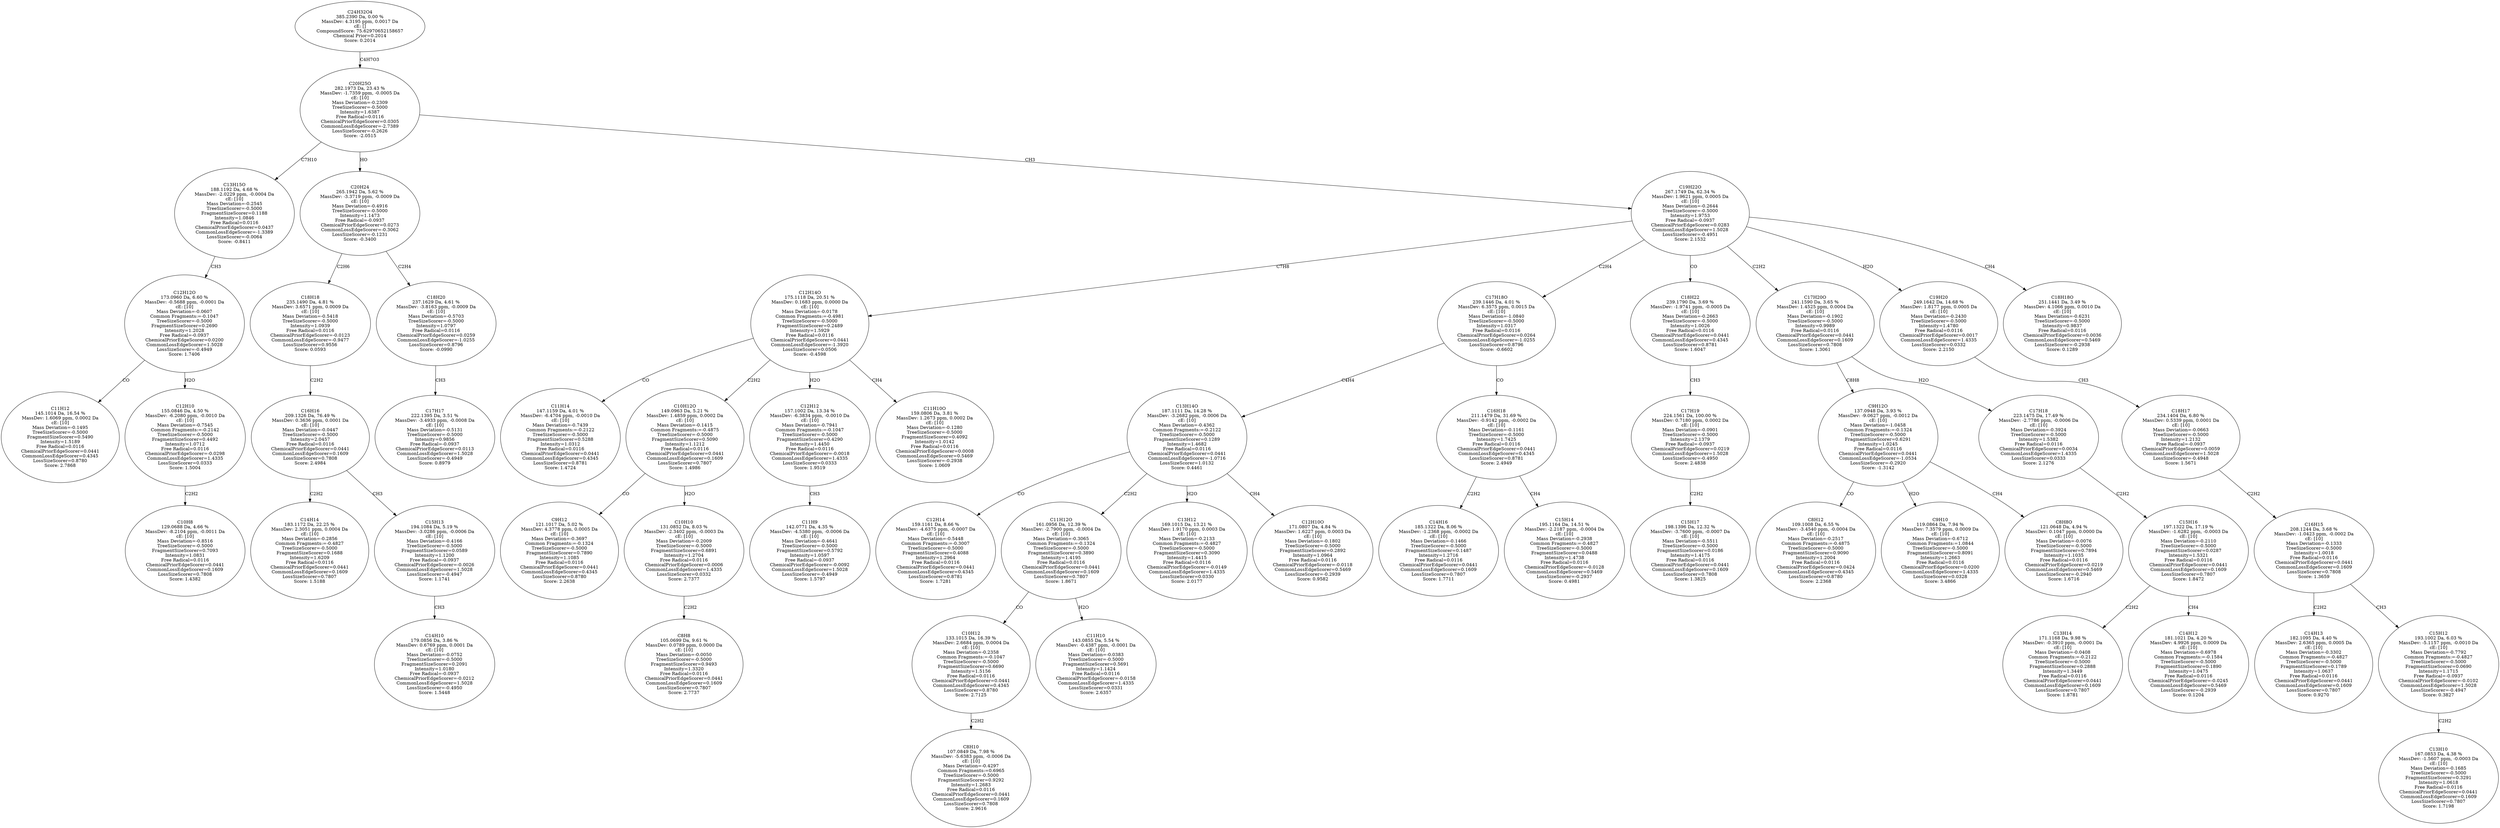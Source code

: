 strict digraph {
v1 [label="C11H12\n145.1014 Da, 16.54 %\nMassDev: 1.6069 ppm, 0.0002 Da\ncE: [10]\nMass Deviation=-0.1495\nTreeSizeScorer=-0.5000\nFragmentSizeScorer=0.5490\nIntensity=1.5189\nFree Radical=0.0116\nChemicalPriorEdgeScorer=0.0441\nCommonLossEdgeScorer=0.4345\nLossSizeScorer=0.8780\nScore: 2.7868"];
v2 [label="C10H8\n129.0688 Da, 4.66 %\nMassDev: -8.2104 ppm, -0.0011 Da\ncE: [10]\nMass Deviation=-0.8516\nTreeSizeScorer=-0.5000\nFragmentSizeScorer=0.7093\nIntensity=1.0831\nFree Radical=0.0116\nChemicalPriorEdgeScorer=0.0441\nCommonLossEdgeScorer=0.1609\nLossSizeScorer=0.7808\nScore: 1.4382"];
v3 [label="C12H10\n155.0846 Da, 4.50 %\nMassDev: -6.2080 ppm, -0.0010 Da\ncE: [10]\nMass Deviation=-0.7545\nCommon Fragments:=-0.2142\nTreeSizeScorer=-0.5000\nFragmentSizeScorer=0.4492\nIntensity=1.0712\nFree Radical=0.0116\nChemicalPriorEdgeScorer=-0.0298\nCommonLossEdgeScorer=1.4335\nLossSizeScorer=0.0333\nScore: 1.5004"];
v4 [label="C12H12O\n173.0960 Da, 6.60 %\nMassDev: -0.5688 ppm, -0.0001 Da\ncE: [10]\nMass Deviation=-0.0607\nCommon Fragments:=-0.1047\nTreeSizeScorer=-0.5000\nFragmentSizeScorer=0.2690\nIntensity=1.2028\nFree Radical=-0.0937\nChemicalPriorEdgeScorer=0.0200\nCommonLossEdgeScorer=1.5028\nLossSizeScorer=-0.4949\nScore: 1.7406"];
v5 [label="C13H15O\n188.1192 Da, 4.68 %\nMassDev: -2.0229 ppm, -0.0004 Da\ncE: [10]\nMass Deviation=-0.2545\nTreeSizeScorer=-0.5000\nFragmentSizeScorer=0.1188\nIntensity=1.0846\nFree Radical=0.0116\nChemicalPriorEdgeScorer=0.0437\nCommonLossEdgeScorer=-1.3389\nLossSizeScorer=-0.0064\nScore: -0.8411"];
v6 [label="C14H14\n183.1172 Da, 22.25 %\nMassDev: 2.3051 ppm, 0.0004 Da\ncE: [10]\nMass Deviation=-0.2856\nCommon Fragments:=-0.4827\nTreeSizeScorer=-0.5000\nFragmentSizeScorer=0.1688\nIntensity=1.6209\nFree Radical=0.0116\nChemicalPriorEdgeScorer=0.0441\nCommonLossEdgeScorer=0.1609\nLossSizeScorer=0.7807\nScore: 1.5188"];
v7 [label="C14H10\n179.0856 Da, 3.86 %\nMassDev: 0.6769 ppm, 0.0001 Da\ncE: [10]\nMass Deviation=-0.0752\nTreeSizeScorer=-0.5000\nFragmentSizeScorer=0.2091\nIntensity=1.0180\nFree Radical=-0.0937\nChemicalPriorEdgeScorer=-0.0212\nCommonLossEdgeScorer=1.5028\nLossSizeScorer=-0.4950\nScore: 1.5448"];
v8 [label="C15H13\n194.1084 Da, 5.19 %\nMassDev: -3.0286 ppm, -0.0006 Da\ncE: [10]\nMass Deviation=-0.4166\nTreeSizeScorer=-0.5000\nFragmentSizeScorer=0.0589\nIntensity=1.1200\nFree Radical=-0.0937\nChemicalPriorEdgeScorer=-0.0026\nCommonLossEdgeScorer=1.5028\nLossSizeScorer=-0.4947\nScore: 1.1741"];
v9 [label="C16H16\n209.1326 Da, 76.49 %\nMassDev: 0.3636 ppm, 0.0001 Da\ncE: [10]\nMass Deviation=-0.0447\nTreeSizeScorer=-0.5000\nIntensity=2.0457\nFree Radical=0.0116\nChemicalPriorEdgeScorer=0.0441\nCommonLossEdgeScorer=0.1609\nLossSizeScorer=0.7808\nScore: 2.4984"];
v10 [label="C18H18\n235.1490 Da, 4.81 %\nMassDev: 3.6571 ppm, 0.0009 Da\ncE: [10]\nMass Deviation=-0.5418\nTreeSizeScorer=-0.5000\nIntensity=1.0939\nFree Radical=0.0116\nChemicalPriorEdgeScorer=-0.0123\nCommonLossEdgeScorer=-0.9477\nLossSizeScorer=0.9556\nScore: 0.0593"];
v11 [label="C17H17\n222.1395 Da, 3.51 %\nMassDev: -3.4933 ppm, -0.0008 Da\ncE: [10]\nMass Deviation=-0.5131\nTreeSizeScorer=-0.5000\nIntensity=0.9856\nFree Radical=-0.0937\nChemicalPriorEdgeScorer=0.0113\nCommonLossEdgeScorer=1.5028\nLossSizeScorer=-0.4949\nScore: 0.8979"];
v12 [label="C18H20\n237.1629 Da, 4.61 %\nMassDev: -3.8163 ppm, -0.0009 Da\ncE: [10]\nMass Deviation=-0.5703\nTreeSizeScorer=-0.5000\nIntensity=1.0797\nFree Radical=0.0116\nChemicalPriorEdgeScorer=0.0259\nCommonLossEdgeScorer=-1.0255\nLossSizeScorer=0.8796\nScore: -0.0990"];
v13 [label="C20H24\n265.1942 Da, 5.62 %\nMassDev: -3.3719 ppm, -0.0009 Da\ncE: [10]\nMass Deviation=-0.4916\nTreeSizeScorer=-0.5000\nIntensity=1.1473\nFree Radical=-0.0937\nChemicalPriorEdgeScorer=0.0273\nCommonLossEdgeScorer=-0.3062\nLossSizeScorer=-0.1231\nScore: -0.3400"];
v14 [label="C11H14\n147.1159 Da, 4.01 %\nMassDev: -6.4704 ppm, -0.0010 Da\ncE: [10]\nMass Deviation=-0.7439\nCommon Fragments:=-0.2122\nTreeSizeScorer=-0.5000\nFragmentSizeScorer=0.5288\nIntensity=1.0312\nFree Radical=0.0116\nChemicalPriorEdgeScorer=0.0441\nCommonLossEdgeScorer=0.4345\nLossSizeScorer=0.8781\nScore: 1.4724"];
v15 [label="C9H12\n121.1017 Da, 5.02 %\nMassDev: 4.3778 ppm, 0.0005 Da\ncE: [10]\nMass Deviation=-0.3697\nCommon Fragments:=-0.1324\nTreeSizeScorer=-0.5000\nFragmentSizeScorer=0.7890\nIntensity=1.1085\nFree Radical=0.0116\nChemicalPriorEdgeScorer=0.0441\nCommonLossEdgeScorer=0.4345\nLossSizeScorer=0.8780\nScore: 2.2638"];
v16 [label="C8H8\n105.0699 Da, 9.61 %\nMassDev: 0.0789 ppm, 0.0000 Da\ncE: [10]\nMass Deviation=-0.0050\nTreeSizeScorer=-0.5000\nFragmentSizeScorer=0.9493\nIntensity=1.3320\nFree Radical=0.0116\nChemicalPriorEdgeScorer=0.0441\nCommonLossEdgeScorer=0.1609\nLossSizeScorer=0.7807\nScore: 2.7737"];
v17 [label="C10H10\n131.0852 Da, 8.03 %\nMassDev: -2.3402 ppm, -0.0003 Da\ncE: [10]\nMass Deviation=-0.2009\nTreeSizeScorer=-0.5000\nFragmentSizeScorer=0.6891\nIntensity=1.2704\nFree Radical=0.0116\nChemicalPriorEdgeScorer=0.0006\nCommonLossEdgeScorer=1.4335\nLossSizeScorer=0.0332\nScore: 2.7377"];
v18 [label="C10H12O\n149.0963 Da, 5.21 %\nMassDev: 1.4859 ppm, 0.0002 Da\ncE: [10]\nMass Deviation=-0.1415\nCommon Fragments:=-0.4875\nTreeSizeScorer=-0.5000\nFragmentSizeScorer=0.5090\nIntensity=1.1212\nFree Radical=0.0116\nChemicalPriorEdgeScorer=0.0441\nCommonLossEdgeScorer=0.1609\nLossSizeScorer=0.7807\nScore: 1.4986"];
v19 [label="C11H9\n142.0771 Da, 4.35 %\nMassDev: -4.5380 ppm, -0.0006 Da\ncE: [10]\nMass Deviation=-0.4641\nTreeSizeScorer=-0.5000\nFragmentSizeScorer=0.5792\nIntensity=1.0597\nFree Radical=-0.0937\nChemicalPriorEdgeScorer=-0.0092\nCommonLossEdgeScorer=1.5028\nLossSizeScorer=-0.4949\nScore: 1.5797"];
v20 [label="C12H12\n157.1002 Da, 13.34 %\nMassDev: -6.3834 ppm, -0.0010 Da\ncE: [10]\nMass Deviation=-0.7941\nCommon Fragments:=-0.1047\nTreeSizeScorer=-0.5000\nFragmentSizeScorer=0.4290\nIntensity=1.4450\nFree Radical=0.0116\nChemicalPriorEdgeScorer=-0.0018\nCommonLossEdgeScorer=1.4335\nLossSizeScorer=0.0333\nScore: 1.9519"];
v21 [label="C11H10O\n159.0806 Da, 3.81 %\nMassDev: 1.2673 ppm, 0.0002 Da\ncE: [10]\nMass Deviation=-0.1280\nTreeSizeScorer=-0.5000\nFragmentSizeScorer=0.4092\nIntensity=1.0142\nFree Radical=0.0116\nChemicalPriorEdgeScorer=0.0008\nCommonLossEdgeScorer=0.5469\nLossSizeScorer=-0.2938\nScore: 1.0609"];
v22 [label="C12H14O\n175.1118 Da, 20.51 %\nMassDev: 0.1683 ppm, 0.0000 Da\ncE: [10]\nMass Deviation=-0.0178\nCommon Fragments:=-0.4981\nTreeSizeScorer=-0.5000\nFragmentSizeScorer=0.2489\nIntensity=1.5929\nFree Radical=0.0116\nChemicalPriorEdgeScorer=0.0441\nCommonLossEdgeScorer=-1.3920\nLossSizeScorer=0.0506\nScore: -0.4598"];
v23 [label="C12H14\n159.1161 Da, 8.66 %\nMassDev: -4.6375 ppm, -0.0007 Da\ncE: [10]\nMass Deviation=-0.5448\nCommon Fragments:=-0.3007\nTreeSizeScorer=-0.5000\nFragmentSizeScorer=0.4088\nIntensity=1.2964\nFree Radical=0.0116\nChemicalPriorEdgeScorer=0.0441\nCommonLossEdgeScorer=0.4345\nLossSizeScorer=0.8781\nScore: 1.7281"];
v24 [label="C8H10\n107.0849 Da, 7.98 %\nMassDev: -5.6383 ppm, -0.0006 Da\ncE: [10]\nMass Deviation=-0.4297\nCommon Fragments:=0.6965\nTreeSizeScorer=-0.5000\nFragmentSizeScorer=0.9292\nIntensity=1.2683\nFree Radical=0.0116\nChemicalPriorEdgeScorer=0.0441\nCommonLossEdgeScorer=0.1609\nLossSizeScorer=0.7808\nScore: 2.9616"];
v25 [label="C10H12\n133.1015 Da, 16.39 %\nMassDev: 2.6684 ppm, 0.0004 Da\ncE: [10]\nMass Deviation=-0.2358\nCommon Fragments:=-0.1047\nTreeSizeScorer=-0.5000\nFragmentSizeScorer=0.6690\nIntensity=1.5156\nFree Radical=0.0116\nChemicalPriorEdgeScorer=0.0441\nCommonLossEdgeScorer=0.4345\nLossSizeScorer=0.8780\nScore: 2.7125"];
v26 [label="C11H10\n143.0855 Da, 5.54 %\nMassDev: -0.4387 ppm, -0.0001 Da\ncE: [10]\nMass Deviation=-0.0383\nTreeSizeScorer=-0.5000\nFragmentSizeScorer=0.5691\nIntensity=1.1424\nFree Radical=0.0116\nChemicalPriorEdgeScorer=-0.0158\nCommonLossEdgeScorer=1.4335\nLossSizeScorer=0.0331\nScore: 2.6357"];
v27 [label="C11H12O\n161.0956 Da, 12.39 %\nMassDev: -2.7900 ppm, -0.0004 Da\ncE: [10]\nMass Deviation=-0.3065\nCommon Fragments:=-0.1324\nTreeSizeScorer=-0.5000\nFragmentSizeScorer=0.3890\nIntensity=1.4195\nFree Radical=0.0116\nChemicalPriorEdgeScorer=0.0441\nCommonLossEdgeScorer=0.1609\nLossSizeScorer=0.7807\nScore: 1.8671"];
v28 [label="C13H12\n169.1015 Da, 13.21 %\nMassDev: 1.9170 ppm, 0.0003 Da\ncE: [10]\nMass Deviation=-0.2133\nCommon Fragments:=-0.4827\nTreeSizeScorer=-0.5000\nFragmentSizeScorer=0.3090\nIntensity=1.4415\nFree Radical=0.0116\nChemicalPriorEdgeScorer=-0.0149\nCommonLossEdgeScorer=1.4335\nLossSizeScorer=0.0330\nScore: 2.0177"];
v29 [label="C12H10O\n171.0807 Da, 4.84 %\nMassDev: 1.6227 ppm, 0.0003 Da\ncE: [10]\nMass Deviation=-0.1802\nTreeSizeScorer=-0.5000\nFragmentSizeScorer=0.2892\nIntensity=1.0964\nFree Radical=0.0116\nChemicalPriorEdgeScorer=-0.0118\nCommonLossEdgeScorer=0.5469\nLossSizeScorer=-0.2939\nScore: 0.9582"];
v30 [label="C13H14O\n187.1111 Da, 14.28 %\nMassDev: -3.2682 ppm, -0.0006 Da\ncE: [10]\nMass Deviation=-0.4362\nCommon Fragments:=-0.2122\nTreeSizeScorer=-0.5000\nFragmentSizeScorer=0.1289\nIntensity=1.4682\nFree Radical=0.0116\nChemicalPriorEdgeScorer=0.0441\nCommonLossEdgeScorer=-1.0716\nLossSizeScorer=1.0132\nScore: 0.4461"];
v31 [label="C14H16\n185.1322 Da, 8.06 %\nMassDev: -1.2368 ppm, -0.0002 Da\ncE: [10]\nMass Deviation=-0.1466\nTreeSizeScorer=-0.5000\nFragmentSizeScorer=0.1487\nIntensity=1.2716\nFree Radical=0.0116\nChemicalPriorEdgeScorer=0.0441\nCommonLossEdgeScorer=0.1609\nLossSizeScorer=0.7807\nScore: 1.7711"];
v32 [label="C15H14\n195.1164 Da, 14.51 %\nMassDev: -2.2187 ppm, -0.0004 Da\ncE: [10]\nMass Deviation=-0.2938\nCommon Fragments:=-0.4827\nTreeSizeScorer=-0.5000\nFragmentSizeScorer=0.0488\nIntensity=1.4738\nFree Radical=0.0116\nChemicalPriorEdgeScorer=-0.0128\nCommonLossEdgeScorer=0.5469\nLossSizeScorer=-0.2937\nScore: 0.4981"];
v33 [label="C16H18\n211.1479 Da, 31.69 %\nMassDev: -0.9142 ppm, -0.0002 Da\ncE: [10]\nMass Deviation=-0.1161\nTreeSizeScorer=-0.5000\nIntensity=1.7425\nFree Radical=0.0116\nChemicalPriorEdgeScorer=0.0441\nCommonLossEdgeScorer=0.4345\nLossSizeScorer=0.8781\nScore: 2.4949"];
v34 [label="C17H18O\n239.1446 Da, 4.01 %\nMassDev: 6.3575 ppm, 0.0015 Da\ncE: [10]\nMass Deviation=-1.0840\nTreeSizeScorer=-0.5000\nIntensity=1.0317\nFree Radical=0.0116\nChemicalPriorEdgeScorer=0.0264\nCommonLossEdgeScorer=-1.0255\nLossSizeScorer=0.8796\nScore: -0.6602"];
v35 [label="C15H17\n198.1396 Da, 12.32 %\nMassDev: -3.7600 ppm, -0.0007 Da\ncE: [10]\nMass Deviation=-0.5511\nTreeSizeScorer=-0.5000\nFragmentSizeScorer=0.0186\nIntensity=1.4175\nFree Radical=0.0116\nChemicalPriorEdgeScorer=0.0441\nCommonLossEdgeScorer=0.1609\nLossSizeScorer=0.7808\nScore: 1.3825"];
v36 [label="C17H19\n224.1561 Da, 100.00 %\nMassDev: 0.7180 ppm, 0.0002 Da\ncE: [10]\nMass Deviation=-0.0901\nTreeSizeScorer=-0.5000\nIntensity=2.1379\nFree Radical=-0.0937\nChemicalPriorEdgeScorer=0.0219\nCommonLossEdgeScorer=1.5028\nLossSizeScorer=-0.4950\nScore: 2.4838"];
v37 [label="C18H22\n239.1790 Da, 3.69 %\nMassDev: -1.9741 ppm, -0.0005 Da\ncE: [10]\nMass Deviation=-0.2663\nTreeSizeScorer=-0.5000\nIntensity=1.0026\nFree Radical=0.0116\nChemicalPriorEdgeScorer=0.0441\nCommonLossEdgeScorer=0.4345\nLossSizeScorer=0.8781\nScore: 1.6047"];
v38 [label="C8H12\n109.1008 Da, 6.55 %\nMassDev: -3.4540 ppm, -0.0004 Da\ncE: [10]\nMass Deviation=-0.2517\nCommon Fragments:=-0.4875\nTreeSizeScorer=-0.5000\nFragmentSizeScorer=0.9090\nIntensity=1.2004\nFree Radical=0.0116\nChemicalPriorEdgeScorer=0.0424\nCommonLossEdgeScorer=0.4345\nLossSizeScorer=0.8780\nScore: 2.2368"];
v39 [label="C9H10\n119.0864 Da, 7.94 %\nMassDev: 7.3579 ppm, 0.0009 Da\ncE: [10]\nMass Deviation=-0.6712\nCommon Fragments:=1.0844\nTreeSizeScorer=-0.5000\nFragmentSizeScorer=0.8091\nIntensity=1.2663\nFree Radical=0.0116\nChemicalPriorEdgeScorer=0.0200\nCommonLossEdgeScorer=1.4335\nLossSizeScorer=0.0328\nScore: 3.4866"];
v40 [label="C8H8O\n121.0648 Da, 4.94 %\nMassDev: 0.1047 ppm, 0.0000 Da\ncE: [10]\nMass Deviation=-0.0076\nTreeSizeScorer=-0.5000\nFragmentSizeScorer=0.7894\nIntensity=1.1035\nFree Radical=0.0116\nChemicalPriorEdgeScorer=0.0219\nCommonLossEdgeScorer=0.5469\nLossSizeScorer=-0.2940\nScore: 1.6716"];
v41 [label="C9H12O\n137.0948 Da, 3.93 %\nMassDev: -9.0627 ppm, -0.0012 Da\ncE: [10]\nMass Deviation=-1.0458\nCommon Fragments:=-0.1324\nTreeSizeScorer=-0.5000\nFragmentSizeScorer=0.6291\nIntensity=1.0245\nFree Radical=0.0116\nChemicalPriorEdgeScorer=0.0441\nCommonLossEdgeScorer=-1.0534\nLossSizeScorer=-0.2920\nScore: -1.3142"];
v42 [label="C13H14\n171.1168 Da, 9.98 %\nMassDev: -0.3910 ppm, -0.0001 Da\ncE: [10]\nMass Deviation=-0.0408\nCommon Fragments:=-0.2122\nTreeSizeScorer=-0.5000\nFragmentSizeScorer=0.2888\nIntensity=1.3449\nFree Radical=0.0116\nChemicalPriorEdgeScorer=0.0441\nCommonLossEdgeScorer=0.1609\nLossSizeScorer=0.7807\nScore: 1.8781"];
v43 [label="C14H12\n181.1021 Da, 4.20 %\nMassDev: 4.9926 ppm, 0.0009 Da\ncE: [10]\nMass Deviation=-0.6978\nCommon Fragments:=-0.1584\nTreeSizeScorer=-0.5000\nFragmentSizeScorer=0.1890\nIntensity=1.0475\nFree Radical=0.0116\nChemicalPriorEdgeScorer=-0.0245\nCommonLossEdgeScorer=0.5469\nLossSizeScorer=-0.2939\nScore: 0.1204"];
v44 [label="C15H16\n197.1322 Da, 17.19 %\nMassDev: -1.6282 ppm, -0.0003 Da\ncE: [10]\nMass Deviation=-0.2110\nTreeSizeScorer=-0.5000\nFragmentSizeScorer=0.0287\nIntensity=1.5321\nFree Radical=0.0116\nChemicalPriorEdgeScorer=0.0441\nCommonLossEdgeScorer=0.1609\nLossSizeScorer=0.7807\nScore: 1.8472"];
v45 [label="C17H18\n223.1475 Da, 17.49 %\nMassDev: -2.7786 ppm, -0.0006 Da\ncE: [10]\nMass Deviation=-0.3924\nTreeSizeScorer=-0.5000\nIntensity=1.5382\nFree Radical=0.0116\nChemicalPriorEdgeScorer=0.0034\nCommonLossEdgeScorer=1.4335\nLossSizeScorer=0.0333\nScore: 2.1276"];
v46 [label="C17H20O\n241.1590 Da, 3.65 %\nMassDev: 1.4525 ppm, 0.0004 Da\ncE: [10]\nMass Deviation=-0.1902\nTreeSizeScorer=-0.5000\nIntensity=0.9989\nFree Radical=0.0116\nChemicalPriorEdgeScorer=0.0441\nCommonLossEdgeScorer=0.1609\nLossSizeScorer=0.7808\nScore: 1.3061"];
v47 [label="C14H13\n182.1095 Da, 4.40 %\nMassDev: 2.6365 ppm, 0.0005 Da\ncE: [10]\nMass Deviation=-0.3302\nCommon Fragments:=-0.4827\nTreeSizeScorer=-0.5000\nFragmentSizeScorer=0.1789\nIntensity=1.0637\nFree Radical=0.0116\nChemicalPriorEdgeScorer=0.0441\nCommonLossEdgeScorer=0.1609\nLossSizeScorer=0.7807\nScore: 0.9270"];
v48 [label="C13H10\n167.0853 Da, 4.38 %\nMassDev: -1.5607 ppm, -0.0003 Da\ncE: [10]\nMass Deviation=-0.1685\nTreeSizeScorer=-0.5000\nFragmentSizeScorer=0.3291\nIntensity=1.0618\nFree Radical=0.0116\nChemicalPriorEdgeScorer=0.0441\nCommonLossEdgeScorer=0.1609\nLossSizeScorer=0.7807\nScore: 1.7198"];
v49 [label="C15H12\n193.1002 Da, 6.03 %\nMassDev: -5.1157 ppm, -0.0010 Da\ncE: [10]\nMass Deviation=-0.7792\nCommon Fragments:=-0.4827\nTreeSizeScorer=-0.5000\nFragmentSizeScorer=0.0690\nIntensity=1.1715\nFree Radical=-0.0937\nChemicalPriorEdgeScorer=-0.0102\nCommonLossEdgeScorer=1.5028\nLossSizeScorer=-0.4947\nScore: 0.3827"];
v50 [label="C16H15\n208.1244 Da, 3.68 %\nMassDev: -1.0423 ppm, -0.0002 Da\ncE: [10]\nMass Deviation=-0.1333\nTreeSizeScorer=-0.5000\nIntensity=1.0018\nFree Radical=0.0116\nChemicalPriorEdgeScorer=0.0441\nCommonLossEdgeScorer=0.1609\nLossSizeScorer=0.7808\nScore: 1.3659"];
v51 [label="C18H17\n234.1404 Da, 6.80 %\nMassDev: 0.5339 ppm, 0.0001 Da\ncE: [10]\nMass Deviation=-0.0663\nTreeSizeScorer=-0.5000\nIntensity=1.2132\nFree Radical=-0.0937\nChemicalPriorEdgeScorer=0.0059\nCommonLossEdgeScorer=1.5028\nLossSizeScorer=-0.4948\nScore: 1.5671"];
v52 [label="C19H20\n249.1642 Da, 14.68 %\nMassDev: 1.8177 ppm, 0.0005 Da\ncE: [10]\nMass Deviation=-0.2430\nTreeSizeScorer=-0.5000\nIntensity=1.4780\nFree Radical=0.0116\nChemicalPriorEdgeScorer=0.0017\nCommonLossEdgeScorer=1.4335\nLossSizeScorer=0.0332\nScore: 2.2150"];
v53 [label="C18H18O\n251.1441 Da, 3.49 %\nMassDev: 4.1066 ppm, 0.0010 Da\ncE: [10]\nMass Deviation=-0.6231\nTreeSizeScorer=-0.5000\nIntensity=0.9837\nFree Radical=0.0116\nChemicalPriorEdgeScorer=0.0036\nCommonLossEdgeScorer=0.5469\nLossSizeScorer=-0.2938\nScore: 0.1289"];
v54 [label="C19H22O\n267.1749 Da, 62.34 %\nMassDev: 1.9621 ppm, 0.0005 Da\ncE: [10]\nMass Deviation=-0.2644\nTreeSizeScorer=-0.5000\nIntensity=1.9753\nFree Radical=-0.0937\nChemicalPriorEdgeScorer=0.0283\nCommonLossEdgeScorer=1.5028\nLossSizeScorer=-0.4951\nScore: 2.1532"];
v55 [label="C20H25O\n282.1973 Da, 23.43 %\nMassDev: -1.7359 ppm, -0.0005 Da\ncE: [10]\nMass Deviation=-0.2309\nTreeSizeScorer=-0.5000\nIntensity=1.6387\nFree Radical=0.0116\nChemicalPriorEdgeScorer=0.0305\nCommonLossEdgeScorer=-2.7389\nLossSizeScorer=-0.2626\nScore: -2.0515"];
v56 [label="C24H32O4\n385.2390 Da, 0.00 %\nMassDev: 4.3195 ppm, 0.0017 Da\ncE: []\nCompoundScore: 75.62970652158657\nChemical Prior=0.2014\nScore: 0.2014"];
v4 -> v1 [label="CO"];
v3 -> v2 [label="C2H2"];
v4 -> v3 [label="H2O"];
v5 -> v4 [label="CH3"];
v55 -> v5 [label="C7H10"];
v9 -> v6 [label="C2H2"];
v8 -> v7 [label="CH3"];
v9 -> v8 [label="CH3"];
v10 -> v9 [label="C2H2"];
v13 -> v10 [label="C2H6"];
v12 -> v11 [label="CH3"];
v13 -> v12 [label="C2H4"];
v55 -> v13 [label="HO"];
v22 -> v14 [label="CO"];
v18 -> v15 [label="CO"];
v17 -> v16 [label="C2H2"];
v18 -> v17 [label="H2O"];
v22 -> v18 [label="C2H2"];
v20 -> v19 [label="CH3"];
v22 -> v20 [label="H2O"];
v22 -> v21 [label="CH4"];
v54 -> v22 [label="C7H8"];
v30 -> v23 [label="CO"];
v25 -> v24 [label="C2H2"];
v27 -> v25 [label="CO"];
v27 -> v26 [label="H2O"];
v30 -> v27 [label="C2H2"];
v30 -> v28 [label="H2O"];
v30 -> v29 [label="CH4"];
v34 -> v30 [label="C4H4"];
v33 -> v31 [label="C2H2"];
v33 -> v32 [label="CH4"];
v34 -> v33 [label="CO"];
v54 -> v34 [label="C2H4"];
v36 -> v35 [label="C2H2"];
v37 -> v36 [label="CH3"];
v54 -> v37 [label="CO"];
v41 -> v38 [label="CO"];
v41 -> v39 [label="H2O"];
v41 -> v40 [label="CH4"];
v46 -> v41 [label="C8H8"];
v44 -> v42 [label="C2H2"];
v44 -> v43 [label="CH4"];
v45 -> v44 [label="C2H2"];
v46 -> v45 [label="H2O"];
v54 -> v46 [label="C2H2"];
v50 -> v47 [label="C2H2"];
v49 -> v48 [label="C2H2"];
v50 -> v49 [label="CH3"];
v51 -> v50 [label="C2H2"];
v52 -> v51 [label="CH3"];
v54 -> v52 [label="H2O"];
v54 -> v53 [label="CH4"];
v55 -> v54 [label="CH3"];
v56 -> v55 [label="C4H7O3"];
}